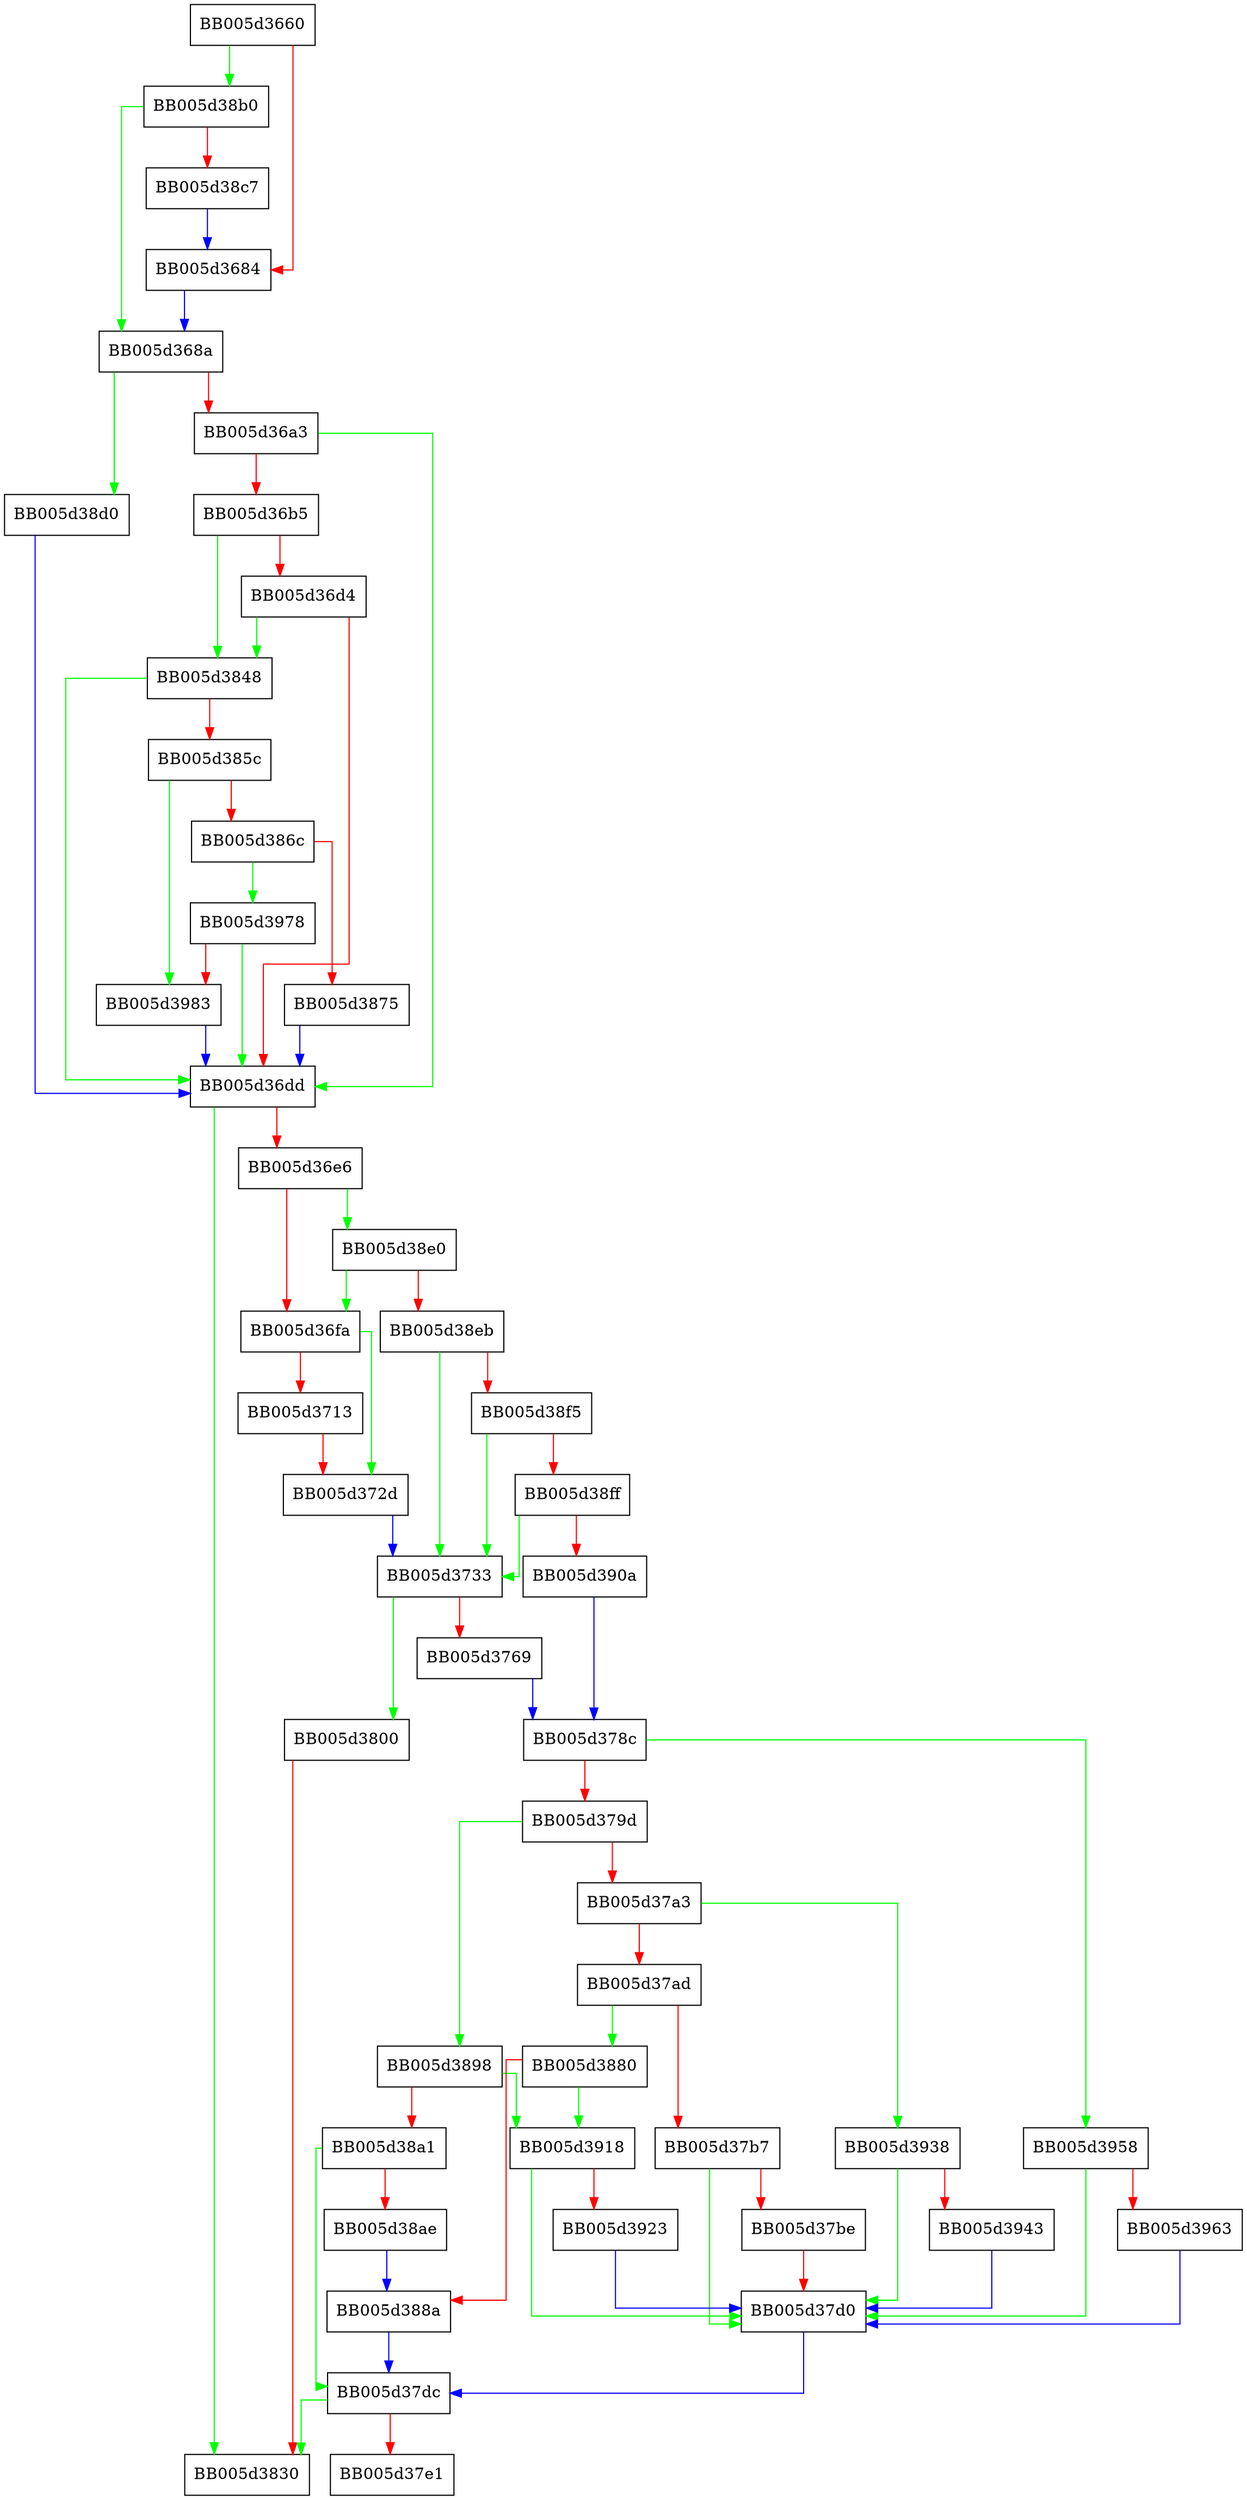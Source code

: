digraph EVP_PKEY_set1_DH {
  node [shape="box"];
  graph [splines=ortho];
  BB005d3660 -> BB005d38b0 [color="green"];
  BB005d3660 -> BB005d3684 [color="red"];
  BB005d3684 -> BB005d368a [color="blue"];
  BB005d368a -> BB005d38d0 [color="green"];
  BB005d368a -> BB005d36a3 [color="red"];
  BB005d36a3 -> BB005d36dd [color="green"];
  BB005d36a3 -> BB005d36b5 [color="red"];
  BB005d36b5 -> BB005d3848 [color="green"];
  BB005d36b5 -> BB005d36d4 [color="red"];
  BB005d36d4 -> BB005d3848 [color="green"];
  BB005d36d4 -> BB005d36dd [color="red"];
  BB005d36dd -> BB005d3830 [color="green"];
  BB005d36dd -> BB005d36e6 [color="red"];
  BB005d36e6 -> BB005d38e0 [color="green"];
  BB005d36e6 -> BB005d36fa [color="red"];
  BB005d36fa -> BB005d372d [color="green"];
  BB005d36fa -> BB005d3713 [color="red"];
  BB005d3713 -> BB005d372d [color="red"];
  BB005d372d -> BB005d3733 [color="blue"];
  BB005d3733 -> BB005d3800 [color="green"];
  BB005d3733 -> BB005d3769 [color="red"];
  BB005d3769 -> BB005d378c [color="blue"];
  BB005d378c -> BB005d3958 [color="green"];
  BB005d378c -> BB005d379d [color="red"];
  BB005d379d -> BB005d3898 [color="green"];
  BB005d379d -> BB005d37a3 [color="red"];
  BB005d37a3 -> BB005d3938 [color="green"];
  BB005d37a3 -> BB005d37ad [color="red"];
  BB005d37ad -> BB005d3880 [color="green"];
  BB005d37ad -> BB005d37b7 [color="red"];
  BB005d37b7 -> BB005d37d0 [color="green"];
  BB005d37b7 -> BB005d37be [color="red"];
  BB005d37be -> BB005d37d0 [color="red"];
  BB005d37d0 -> BB005d37dc [color="blue"];
  BB005d37dc -> BB005d3830 [color="green"];
  BB005d37dc -> BB005d37e1 [color="red"];
  BB005d3800 -> BB005d3830 [color="red"];
  BB005d3848 -> BB005d36dd [color="green"];
  BB005d3848 -> BB005d385c [color="red"];
  BB005d385c -> BB005d3983 [color="green"];
  BB005d385c -> BB005d386c [color="red"];
  BB005d386c -> BB005d3978 [color="green"];
  BB005d386c -> BB005d3875 [color="red"];
  BB005d3875 -> BB005d36dd [color="blue"];
  BB005d3880 -> BB005d3918 [color="green"];
  BB005d3880 -> BB005d388a [color="red"];
  BB005d388a -> BB005d37dc [color="blue"];
  BB005d3898 -> BB005d3918 [color="green"];
  BB005d3898 -> BB005d38a1 [color="red"];
  BB005d38a1 -> BB005d37dc [color="green"];
  BB005d38a1 -> BB005d38ae [color="red"];
  BB005d38ae -> BB005d388a [color="blue"];
  BB005d38b0 -> BB005d368a [color="green"];
  BB005d38b0 -> BB005d38c7 [color="red"];
  BB005d38c7 -> BB005d3684 [color="blue"];
  BB005d38d0 -> BB005d36dd [color="blue"];
  BB005d38e0 -> BB005d36fa [color="green"];
  BB005d38e0 -> BB005d38eb [color="red"];
  BB005d38eb -> BB005d3733 [color="green"];
  BB005d38eb -> BB005d38f5 [color="red"];
  BB005d38f5 -> BB005d3733 [color="green"];
  BB005d38f5 -> BB005d38ff [color="red"];
  BB005d38ff -> BB005d3733 [color="green"];
  BB005d38ff -> BB005d390a [color="red"];
  BB005d390a -> BB005d378c [color="blue"];
  BB005d3918 -> BB005d37d0 [color="green"];
  BB005d3918 -> BB005d3923 [color="red"];
  BB005d3923 -> BB005d37d0 [color="blue"];
  BB005d3938 -> BB005d37d0 [color="green"];
  BB005d3938 -> BB005d3943 [color="red"];
  BB005d3943 -> BB005d37d0 [color="blue"];
  BB005d3958 -> BB005d37d0 [color="green"];
  BB005d3958 -> BB005d3963 [color="red"];
  BB005d3963 -> BB005d37d0 [color="blue"];
  BB005d3978 -> BB005d36dd [color="green"];
  BB005d3978 -> BB005d3983 [color="red"];
  BB005d3983 -> BB005d36dd [color="blue"];
}